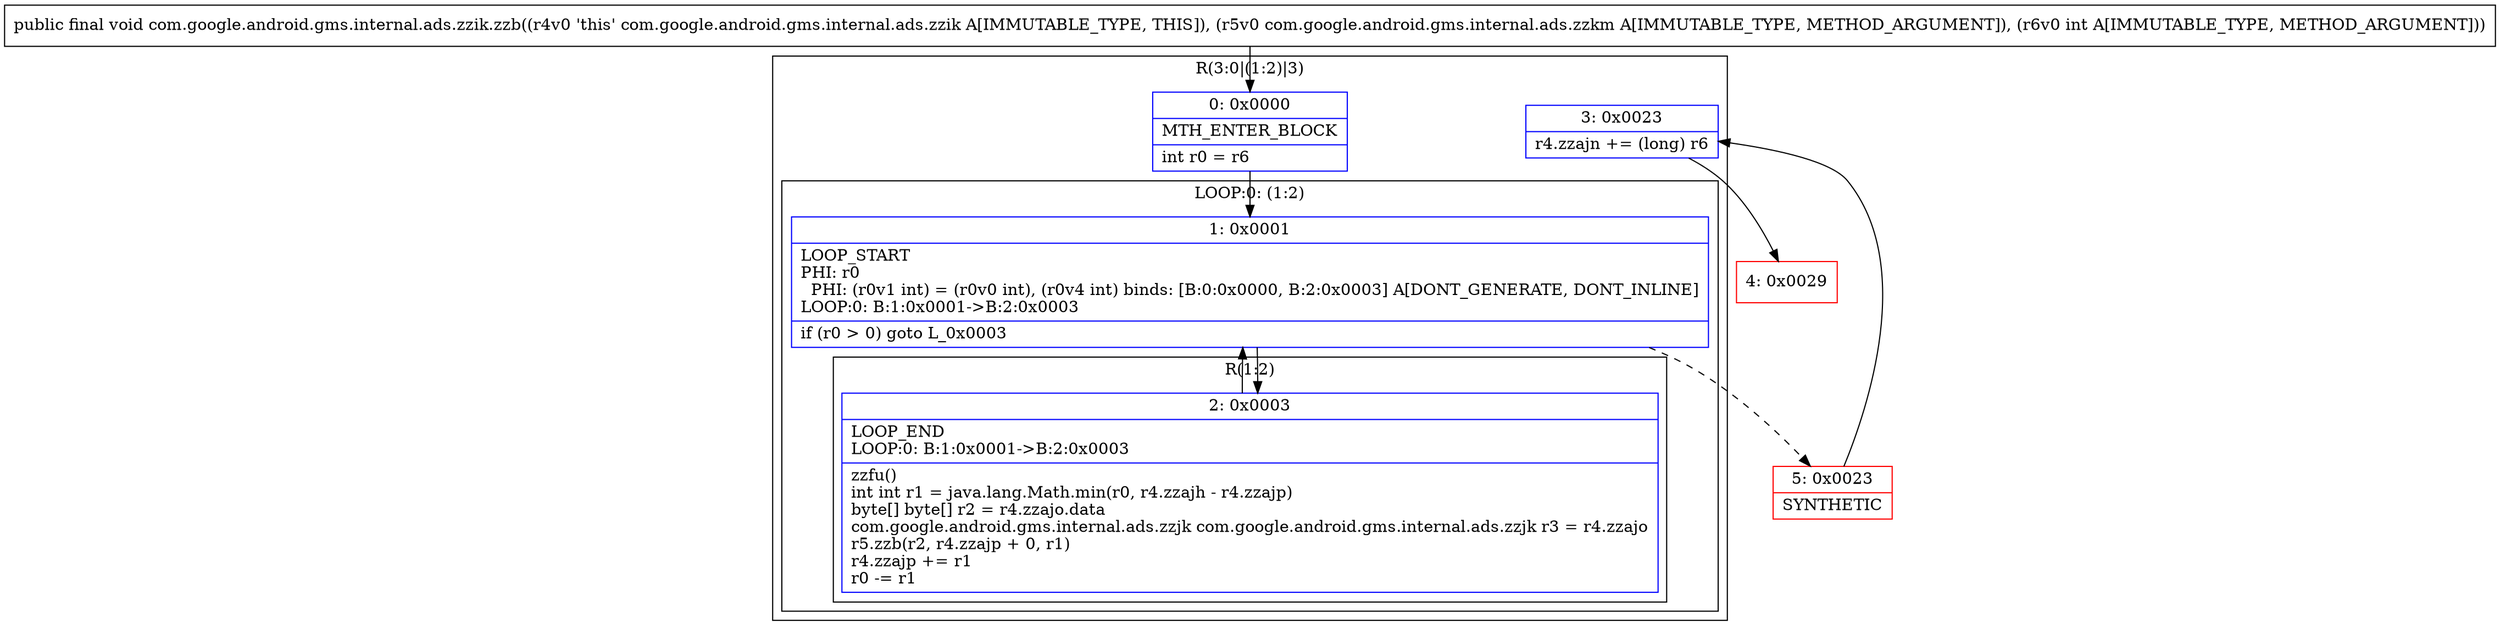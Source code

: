 digraph "CFG forcom.google.android.gms.internal.ads.zzik.zzb(Lcom\/google\/android\/gms\/internal\/ads\/zzkm;I)V" {
subgraph cluster_Region_521449018 {
label = "R(3:0|(1:2)|3)";
node [shape=record,color=blue];
Node_0 [shape=record,label="{0\:\ 0x0000|MTH_ENTER_BLOCK\l|int r0 = r6\l}"];
subgraph cluster_LoopRegion_1158244574 {
label = "LOOP:0: (1:2)";
node [shape=record,color=blue];
Node_1 [shape=record,label="{1\:\ 0x0001|LOOP_START\lPHI: r0 \l  PHI: (r0v1 int) = (r0v0 int), (r0v4 int) binds: [B:0:0x0000, B:2:0x0003] A[DONT_GENERATE, DONT_INLINE]\lLOOP:0: B:1:0x0001\-\>B:2:0x0003\l|if (r0 \> 0) goto L_0x0003\l}"];
subgraph cluster_Region_477962152 {
label = "R(1:2)";
node [shape=record,color=blue];
Node_2 [shape=record,label="{2\:\ 0x0003|LOOP_END\lLOOP:0: B:1:0x0001\-\>B:2:0x0003\l|zzfu()\lint int r1 = java.lang.Math.min(r0, r4.zzajh \- r4.zzajp)\lbyte[] byte[] r2 = r4.zzajo.data\lcom.google.android.gms.internal.ads.zzjk com.google.android.gms.internal.ads.zzjk r3 = r4.zzajo\lr5.zzb(r2, r4.zzajp + 0, r1)\lr4.zzajp += r1\lr0 \-= r1\l}"];
}
}
Node_3 [shape=record,label="{3\:\ 0x0023|r4.zzajn += (long) r6\l}"];
}
Node_4 [shape=record,color=red,label="{4\:\ 0x0029}"];
Node_5 [shape=record,color=red,label="{5\:\ 0x0023|SYNTHETIC\l}"];
MethodNode[shape=record,label="{public final void com.google.android.gms.internal.ads.zzik.zzb((r4v0 'this' com.google.android.gms.internal.ads.zzik A[IMMUTABLE_TYPE, THIS]), (r5v0 com.google.android.gms.internal.ads.zzkm A[IMMUTABLE_TYPE, METHOD_ARGUMENT]), (r6v0 int A[IMMUTABLE_TYPE, METHOD_ARGUMENT])) }"];
MethodNode -> Node_0;
Node_0 -> Node_1;
Node_1 -> Node_2;
Node_1 -> Node_5[style=dashed];
Node_2 -> Node_1;
Node_3 -> Node_4;
Node_5 -> Node_3;
}

